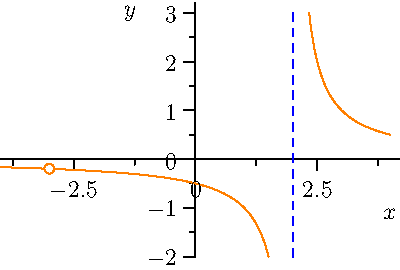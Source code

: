 import graph;
//size(200,260,IgnoreAspect);
size(200,0);

real f(real x) { return (x+3)/((x+3)*(x-2)); } // y=1/(x-2)
real finv(real y) { return 2+(1/y); }
real pole=2;
real hole=-3;
real lim=-1/5;
real epsilon=0.1;

real left=-4;
real right=4;
real bottom=-2;
real top=3;

draw(graph(f,left,hole-epsilon),orange);
draw(graph(f,hole+epsilon,finv(bottom)),orange);
draw(graph(f,finv(top),right),orange);

draw(circle((hole,lim),epsilon),orange);
draw((pole,bottom)--(pole,top),blue+dashed);

xaxis("$x$",RightTicks);
yaxis("$y$",LeftTicks);


